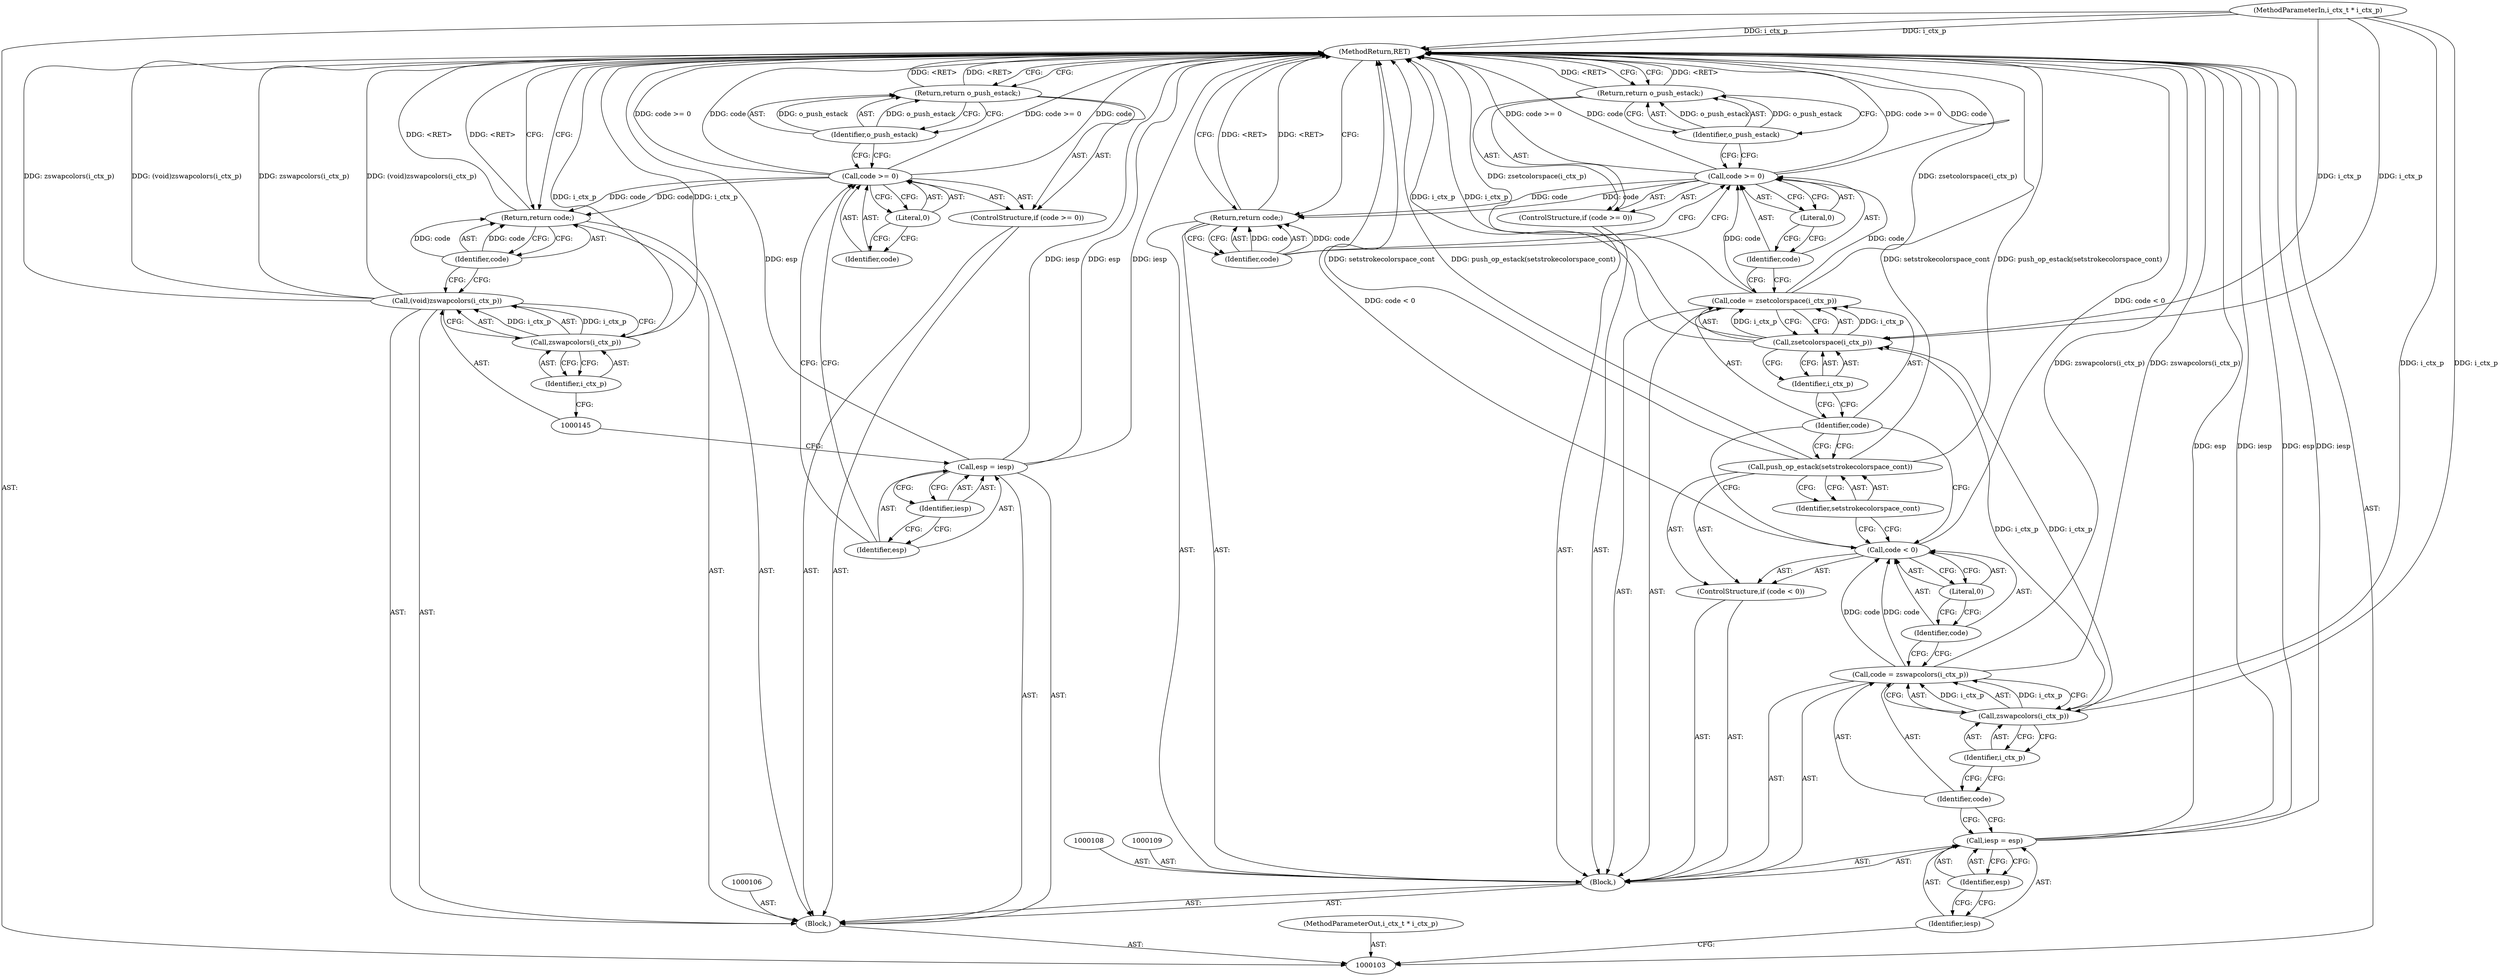digraph "0_ghostscript_ea735ba37dc0fd5f5622d031830b9a559dec1cc9_0" {
"1000150" [label="(MethodReturn,RET)"];
"1000104" [label="(MethodParameterIn,i_ctx_t * i_ctx_p)"];
"1000189" [label="(MethodParameterOut,i_ctx_t * i_ctx_p)"];
"1000115" [label="(Call,zswapcolors(i_ctx_p))"];
"1000116" [label="(Identifier,i_ctx_p)"];
"1000113" [label="(Call,code = zswapcolors(i_ctx_p))"];
"1000114" [label="(Identifier,code)"];
"1000120" [label="(Literal,0)"];
"1000117" [label="(ControlStructure,if (code < 0))"];
"1000118" [label="(Call,code < 0)"];
"1000119" [label="(Identifier,code)"];
"1000122" [label="(Identifier,setstrokecolorspace_cont)"];
"1000121" [label="(Call,push_op_estack(setstrokecolorspace_cont))"];
"1000125" [label="(Call,zsetcolorspace(i_ctx_p))"];
"1000126" [label="(Identifier,i_ctx_p)"];
"1000123" [label="(Call,code = zsetcolorspace(i_ctx_p))"];
"1000124" [label="(Identifier,code)"];
"1000130" [label="(Literal,0)"];
"1000127" [label="(ControlStructure,if (code >= 0))"];
"1000128" [label="(Call,code >= 0)"];
"1000129" [label="(Identifier,code)"];
"1000132" [label="(Identifier,o_push_estack)"];
"1000131" [label="(Return,return o_push_estack;)"];
"1000134" [label="(Identifier,code)"];
"1000133" [label="(Return,return code;)"];
"1000105" [label="(Block,)"];
"1000138" [label="(Literal,0)"];
"1000135" [label="(ControlStructure,if (code >= 0))"];
"1000136" [label="(Call,code >= 0)"];
"1000137" [label="(Identifier,code)"];
"1000140" [label="(Identifier,o_push_estack)"];
"1000139" [label="(Return,return o_push_estack;)"];
"1000143" [label="(Identifier,iesp)"];
"1000141" [label="(Call,esp = iesp)"];
"1000142" [label="(Identifier,esp)"];
"1000146" [label="(Call,zswapcolors(i_ctx_p))"];
"1000147" [label="(Identifier,i_ctx_p)"];
"1000144" [label="(Call,(void)zswapcolors(i_ctx_p))"];
"1000149" [label="(Identifier,code)"];
"1000148" [label="(Return,return code;)"];
"1000110" [label="(Call,iesp = esp)"];
"1000111" [label="(Identifier,iesp)"];
"1000112" [label="(Identifier,esp)"];
"1000107" [label="(Block,)"];
"1000150" -> "1000103"  [label="AST: "];
"1000150" -> "1000131"  [label="CFG: "];
"1000150" -> "1000133"  [label="CFG: "];
"1000150" -> "1000139"  [label="CFG: "];
"1000150" -> "1000148"  [label="CFG: "];
"1000139" -> "1000150"  [label="DDG: <RET>"];
"1000133" -> "1000150"  [label="DDG: <RET>"];
"1000148" -> "1000150"  [label="DDG: <RET>"];
"1000131" -> "1000150"  [label="DDG: <RET>"];
"1000125" -> "1000150"  [label="DDG: i_ctx_p"];
"1000141" -> "1000150"  [label="DDG: esp"];
"1000141" -> "1000150"  [label="DDG: iesp"];
"1000123" -> "1000150"  [label="DDG: zsetcolorspace(i_ctx_p)"];
"1000104" -> "1000150"  [label="DDG: i_ctx_p"];
"1000118" -> "1000150"  [label="DDG: code < 0"];
"1000110" -> "1000150"  [label="DDG: esp"];
"1000110" -> "1000150"  [label="DDG: iesp"];
"1000128" -> "1000150"  [label="DDG: code >= 0"];
"1000128" -> "1000150"  [label="DDG: code"];
"1000144" -> "1000150"  [label="DDG: zswapcolors(i_ctx_p)"];
"1000144" -> "1000150"  [label="DDG: (void)zswapcolors(i_ctx_p)"];
"1000136" -> "1000150"  [label="DDG: code"];
"1000136" -> "1000150"  [label="DDG: code >= 0"];
"1000113" -> "1000150"  [label="DDG: zswapcolors(i_ctx_p)"];
"1000121" -> "1000150"  [label="DDG: push_op_estack(setstrokecolorspace_cont)"];
"1000121" -> "1000150"  [label="DDG: setstrokecolorspace_cont"];
"1000146" -> "1000150"  [label="DDG: i_ctx_p"];
"1000104" -> "1000103"  [label="AST: "];
"1000104" -> "1000150"  [label="DDG: i_ctx_p"];
"1000104" -> "1000115"  [label="DDG: i_ctx_p"];
"1000104" -> "1000125"  [label="DDG: i_ctx_p"];
"1000189" -> "1000103"  [label="AST: "];
"1000115" -> "1000113"  [label="AST: "];
"1000115" -> "1000116"  [label="CFG: "];
"1000116" -> "1000115"  [label="AST: "];
"1000113" -> "1000115"  [label="CFG: "];
"1000115" -> "1000113"  [label="DDG: i_ctx_p"];
"1000104" -> "1000115"  [label="DDG: i_ctx_p"];
"1000115" -> "1000125"  [label="DDG: i_ctx_p"];
"1000116" -> "1000115"  [label="AST: "];
"1000116" -> "1000114"  [label="CFG: "];
"1000115" -> "1000116"  [label="CFG: "];
"1000113" -> "1000107"  [label="AST: "];
"1000113" -> "1000115"  [label="CFG: "];
"1000114" -> "1000113"  [label="AST: "];
"1000115" -> "1000113"  [label="AST: "];
"1000119" -> "1000113"  [label="CFG: "];
"1000113" -> "1000150"  [label="DDG: zswapcolors(i_ctx_p)"];
"1000115" -> "1000113"  [label="DDG: i_ctx_p"];
"1000113" -> "1000118"  [label="DDG: code"];
"1000114" -> "1000113"  [label="AST: "];
"1000114" -> "1000110"  [label="CFG: "];
"1000116" -> "1000114"  [label="CFG: "];
"1000120" -> "1000118"  [label="AST: "];
"1000120" -> "1000119"  [label="CFG: "];
"1000118" -> "1000120"  [label="CFG: "];
"1000117" -> "1000107"  [label="AST: "];
"1000118" -> "1000117"  [label="AST: "];
"1000121" -> "1000117"  [label="AST: "];
"1000118" -> "1000117"  [label="AST: "];
"1000118" -> "1000120"  [label="CFG: "];
"1000119" -> "1000118"  [label="AST: "];
"1000120" -> "1000118"  [label="AST: "];
"1000122" -> "1000118"  [label="CFG: "];
"1000124" -> "1000118"  [label="CFG: "];
"1000118" -> "1000150"  [label="DDG: code < 0"];
"1000113" -> "1000118"  [label="DDG: code"];
"1000119" -> "1000118"  [label="AST: "];
"1000119" -> "1000113"  [label="CFG: "];
"1000120" -> "1000119"  [label="CFG: "];
"1000122" -> "1000121"  [label="AST: "];
"1000122" -> "1000118"  [label="CFG: "];
"1000121" -> "1000122"  [label="CFG: "];
"1000121" -> "1000117"  [label="AST: "];
"1000121" -> "1000122"  [label="CFG: "];
"1000122" -> "1000121"  [label="AST: "];
"1000124" -> "1000121"  [label="CFG: "];
"1000121" -> "1000150"  [label="DDG: push_op_estack(setstrokecolorspace_cont)"];
"1000121" -> "1000150"  [label="DDG: setstrokecolorspace_cont"];
"1000125" -> "1000123"  [label="AST: "];
"1000125" -> "1000126"  [label="CFG: "];
"1000126" -> "1000125"  [label="AST: "];
"1000123" -> "1000125"  [label="CFG: "];
"1000125" -> "1000150"  [label="DDG: i_ctx_p"];
"1000125" -> "1000123"  [label="DDG: i_ctx_p"];
"1000115" -> "1000125"  [label="DDG: i_ctx_p"];
"1000104" -> "1000125"  [label="DDG: i_ctx_p"];
"1000126" -> "1000125"  [label="AST: "];
"1000126" -> "1000124"  [label="CFG: "];
"1000125" -> "1000126"  [label="CFG: "];
"1000123" -> "1000107"  [label="AST: "];
"1000123" -> "1000125"  [label="CFG: "];
"1000124" -> "1000123"  [label="AST: "];
"1000125" -> "1000123"  [label="AST: "];
"1000129" -> "1000123"  [label="CFG: "];
"1000123" -> "1000150"  [label="DDG: zsetcolorspace(i_ctx_p)"];
"1000125" -> "1000123"  [label="DDG: i_ctx_p"];
"1000123" -> "1000128"  [label="DDG: code"];
"1000124" -> "1000123"  [label="AST: "];
"1000124" -> "1000121"  [label="CFG: "];
"1000124" -> "1000118"  [label="CFG: "];
"1000126" -> "1000124"  [label="CFG: "];
"1000130" -> "1000128"  [label="AST: "];
"1000130" -> "1000129"  [label="CFG: "];
"1000128" -> "1000130"  [label="CFG: "];
"1000127" -> "1000107"  [label="AST: "];
"1000128" -> "1000127"  [label="AST: "];
"1000131" -> "1000127"  [label="AST: "];
"1000128" -> "1000127"  [label="AST: "];
"1000128" -> "1000130"  [label="CFG: "];
"1000129" -> "1000128"  [label="AST: "];
"1000130" -> "1000128"  [label="AST: "];
"1000132" -> "1000128"  [label="CFG: "];
"1000134" -> "1000128"  [label="CFG: "];
"1000128" -> "1000150"  [label="DDG: code >= 0"];
"1000128" -> "1000150"  [label="DDG: code"];
"1000123" -> "1000128"  [label="DDG: code"];
"1000128" -> "1000133"  [label="DDG: code"];
"1000129" -> "1000128"  [label="AST: "];
"1000129" -> "1000123"  [label="CFG: "];
"1000130" -> "1000129"  [label="CFG: "];
"1000132" -> "1000131"  [label="AST: "];
"1000132" -> "1000128"  [label="CFG: "];
"1000131" -> "1000132"  [label="CFG: "];
"1000132" -> "1000131"  [label="DDG: o_push_estack"];
"1000131" -> "1000127"  [label="AST: "];
"1000131" -> "1000132"  [label="CFG: "];
"1000132" -> "1000131"  [label="AST: "];
"1000150" -> "1000131"  [label="CFG: "];
"1000131" -> "1000150"  [label="DDG: <RET>"];
"1000132" -> "1000131"  [label="DDG: o_push_estack"];
"1000134" -> "1000133"  [label="AST: "];
"1000134" -> "1000128"  [label="CFG: "];
"1000133" -> "1000134"  [label="CFG: "];
"1000134" -> "1000133"  [label="DDG: code"];
"1000133" -> "1000107"  [label="AST: "];
"1000133" -> "1000134"  [label="CFG: "];
"1000134" -> "1000133"  [label="AST: "];
"1000150" -> "1000133"  [label="CFG: "];
"1000133" -> "1000150"  [label="DDG: <RET>"];
"1000134" -> "1000133"  [label="DDG: code"];
"1000128" -> "1000133"  [label="DDG: code"];
"1000105" -> "1000103"  [label="AST: "];
"1000106" -> "1000105"  [label="AST: "];
"1000107" -> "1000105"  [label="AST: "];
"1000135" -> "1000105"  [label="AST: "];
"1000141" -> "1000105"  [label="AST: "];
"1000144" -> "1000105"  [label="AST: "];
"1000148" -> "1000105"  [label="AST: "];
"1000138" -> "1000136"  [label="AST: "];
"1000138" -> "1000137"  [label="CFG: "];
"1000136" -> "1000138"  [label="CFG: "];
"1000135" -> "1000105"  [label="AST: "];
"1000136" -> "1000135"  [label="AST: "];
"1000139" -> "1000135"  [label="AST: "];
"1000136" -> "1000135"  [label="AST: "];
"1000136" -> "1000138"  [label="CFG: "];
"1000137" -> "1000136"  [label="AST: "];
"1000138" -> "1000136"  [label="AST: "];
"1000140" -> "1000136"  [label="CFG: "];
"1000142" -> "1000136"  [label="CFG: "];
"1000136" -> "1000150"  [label="DDG: code"];
"1000136" -> "1000150"  [label="DDG: code >= 0"];
"1000136" -> "1000148"  [label="DDG: code"];
"1000137" -> "1000136"  [label="AST: "];
"1000138" -> "1000137"  [label="CFG: "];
"1000140" -> "1000139"  [label="AST: "];
"1000140" -> "1000136"  [label="CFG: "];
"1000139" -> "1000140"  [label="CFG: "];
"1000140" -> "1000139"  [label="DDG: o_push_estack"];
"1000139" -> "1000135"  [label="AST: "];
"1000139" -> "1000140"  [label="CFG: "];
"1000140" -> "1000139"  [label="AST: "];
"1000150" -> "1000139"  [label="CFG: "];
"1000139" -> "1000150"  [label="DDG: <RET>"];
"1000140" -> "1000139"  [label="DDG: o_push_estack"];
"1000143" -> "1000141"  [label="AST: "];
"1000143" -> "1000142"  [label="CFG: "];
"1000141" -> "1000143"  [label="CFG: "];
"1000141" -> "1000105"  [label="AST: "];
"1000141" -> "1000143"  [label="CFG: "];
"1000142" -> "1000141"  [label="AST: "];
"1000143" -> "1000141"  [label="AST: "];
"1000145" -> "1000141"  [label="CFG: "];
"1000141" -> "1000150"  [label="DDG: esp"];
"1000141" -> "1000150"  [label="DDG: iesp"];
"1000142" -> "1000141"  [label="AST: "];
"1000142" -> "1000136"  [label="CFG: "];
"1000143" -> "1000142"  [label="CFG: "];
"1000146" -> "1000144"  [label="AST: "];
"1000146" -> "1000147"  [label="CFG: "];
"1000147" -> "1000146"  [label="AST: "];
"1000144" -> "1000146"  [label="CFG: "];
"1000146" -> "1000150"  [label="DDG: i_ctx_p"];
"1000146" -> "1000144"  [label="DDG: i_ctx_p"];
"1000147" -> "1000146"  [label="AST: "];
"1000147" -> "1000145"  [label="CFG: "];
"1000146" -> "1000147"  [label="CFG: "];
"1000144" -> "1000105"  [label="AST: "];
"1000144" -> "1000146"  [label="CFG: "];
"1000145" -> "1000144"  [label="AST: "];
"1000146" -> "1000144"  [label="AST: "];
"1000149" -> "1000144"  [label="CFG: "];
"1000144" -> "1000150"  [label="DDG: zswapcolors(i_ctx_p)"];
"1000144" -> "1000150"  [label="DDG: (void)zswapcolors(i_ctx_p)"];
"1000146" -> "1000144"  [label="DDG: i_ctx_p"];
"1000149" -> "1000148"  [label="AST: "];
"1000149" -> "1000144"  [label="CFG: "];
"1000148" -> "1000149"  [label="CFG: "];
"1000149" -> "1000148"  [label="DDG: code"];
"1000148" -> "1000105"  [label="AST: "];
"1000148" -> "1000149"  [label="CFG: "];
"1000149" -> "1000148"  [label="AST: "];
"1000150" -> "1000148"  [label="CFG: "];
"1000148" -> "1000150"  [label="DDG: <RET>"];
"1000149" -> "1000148"  [label="DDG: code"];
"1000136" -> "1000148"  [label="DDG: code"];
"1000110" -> "1000107"  [label="AST: "];
"1000110" -> "1000112"  [label="CFG: "];
"1000111" -> "1000110"  [label="AST: "];
"1000112" -> "1000110"  [label="AST: "];
"1000114" -> "1000110"  [label="CFG: "];
"1000110" -> "1000150"  [label="DDG: esp"];
"1000110" -> "1000150"  [label="DDG: iesp"];
"1000111" -> "1000110"  [label="AST: "];
"1000111" -> "1000103"  [label="CFG: "];
"1000112" -> "1000111"  [label="CFG: "];
"1000112" -> "1000110"  [label="AST: "];
"1000112" -> "1000111"  [label="CFG: "];
"1000110" -> "1000112"  [label="CFG: "];
"1000107" -> "1000105"  [label="AST: "];
"1000108" -> "1000107"  [label="AST: "];
"1000109" -> "1000107"  [label="AST: "];
"1000110" -> "1000107"  [label="AST: "];
"1000113" -> "1000107"  [label="AST: "];
"1000117" -> "1000107"  [label="AST: "];
"1000123" -> "1000107"  [label="AST: "];
"1000127" -> "1000107"  [label="AST: "];
"1000133" -> "1000107"  [label="AST: "];
}
